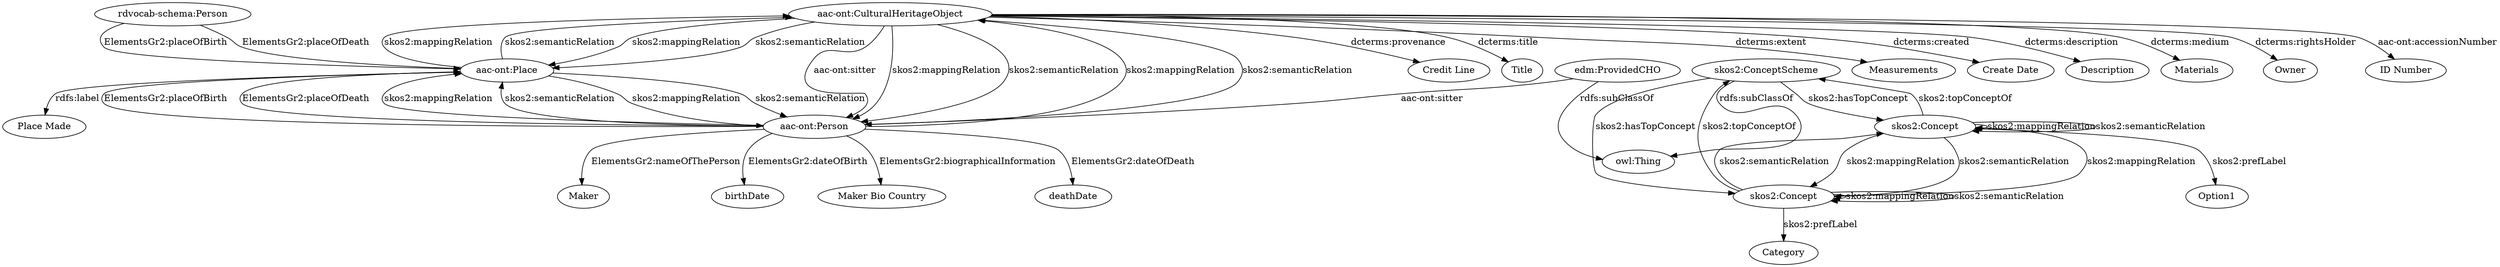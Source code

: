 digraph {
  Owner [type=attribute_name,label=Owner]
  "aac-ont:CulturalHeritageObject1" [type=class_uri,label="aac-ont:CulturalHeritageObject"]
  "ID Number" [type=attribute_name,label="ID Number"]
  "Place Made" [type=attribute_name,label="Place Made"]
  "aac-ont:Place1" [type=class_uri,label="aac-ont:Place"]
  "Credit Line" [type=attribute_name,label="Credit Line"]
  Maker [type=attribute_name,label=Maker]
  "aac-ont:Person1" [type=class_uri,label="aac-ont:Person"]
  Title [type=attribute_name,label=Title]
  Measurements [type=attribute_name,label=Measurements]
  "Create Date" [type=attribute_name,label="Create Date"]
  Description [type=attribute_name,label=Description]
  birthDate [type=attribute_name,label=birthDate]
  "Maker Bio Country" [type=attribute_name,label="Maker Bio Country"]
  Option1 [type=attribute_name,label=Option1]
  "skos2:Concept1" [type=class_uri,label="skos2:Concept"]
  deathDate [type=attribute_name,label=deathDate]
  Category [type=attribute_name,label=Category]
  "skos2:Concept2" [type=class_uri,label="skos2:Concept"]
  Materials [type=attribute_name,label=Materials]
  "rdvocab-schema:Person" [type=class_uri,label="rdvocab-schema:Person"]
  "edm:ProvidedCHO" [type=class_uri,label="edm:ProvidedCHO"]
  "skos2:ConceptScheme" [type=class_uri,label="skos2:ConceptScheme"]
  "owl:Thing" [type=special,label="owl:Thing"]
  "aac-ont:CulturalHeritageObject1" -> Owner [label="dcterms:rightsHolder",type=st_property_uri]
  "aac-ont:CulturalHeritageObject1" -> "ID Number" [label="aac-ont:accessionNumber",type=st_property_uri]
  "aac-ont:Place1" -> "Place Made" [label="rdfs:label",type=st_property_uri]
  "aac-ont:CulturalHeritageObject1" -> "Credit Line" [label="dcterms:provenance",type=st_property_uri]
  "aac-ont:Person1" -> Maker [label="ElementsGr2:nameOfThePerson",type=st_property_uri]
  "aac-ont:CulturalHeritageObject1" -> Title [label="dcterms:title",type=st_property_uri]
  "aac-ont:CulturalHeritageObject1" -> Measurements [label="dcterms:extent",type=st_property_uri]
  "aac-ont:CulturalHeritageObject1" -> "Create Date" [label="dcterms:created",type=st_property_uri]
  "aac-ont:CulturalHeritageObject1" -> Description [label="dcterms:description",type=st_property_uri]
  "aac-ont:Person1" -> birthDate [label="ElementsGr2:dateOfBirth",type=st_property_uri]
  "aac-ont:Person1" -> "Maker Bio Country" [label="ElementsGr2:biographicalInformation",type=st_property_uri]
  "skos2:Concept1" -> Option1 [label="skos2:prefLabel",type=st_property_uri]
  "aac-ont:Person1" -> deathDate [label="ElementsGr2:dateOfDeath",type=st_property_uri]
  "skos2:Concept2" -> Category [label="skos2:prefLabel",type=st_property_uri]
  "aac-ont:CulturalHeritageObject1" -> Materials [label="dcterms:medium",type=st_property_uri]
  "aac-ont:CulturalHeritageObject1" -> "aac-ont:Person1" [label="aac-ont:sitter",type=direct_property_uri,weight=1]
  "aac-ont:Person1" -> "aac-ont:Place1" [label="ElementsGr2:placeOfBirth",type=direct_property_uri,weight=1]
  "aac-ont:Person1" -> "aac-ont:Place1" [label="ElementsGr2:placeOfDeath",type=direct_property_uri,weight=1]
  "rdvocab-schema:Person" -> "aac-ont:Place1" [label="ElementsGr2:placeOfBirth",type=direct_property_uri,weight=1]
  "rdvocab-schema:Person" -> "aac-ont:Place1" [label="ElementsGr2:placeOfDeath",type=direct_property_uri,weight=1]
  "edm:ProvidedCHO" -> "aac-ont:Person1" [label="aac-ont:sitter",type=direct_property_uri,weight=1]
  "skos2:Concept1" -> "skos2:Concept1" [label="skos2:mappingRelation",type=direct_property_uri,weight=1]
  "skos2:Concept1" -> "skos2:Concept2" [label="skos2:mappingRelation",type=direct_property_uri,weight=1]
  "skos2:Concept2" -> "skos2:Concept1" [label="skos2:mappingRelation",type=direct_property_uri,weight=1]
  "skos2:Concept2" -> "skos2:Concept2" [label="skos2:mappingRelation",type=direct_property_uri,weight=1]
  "skos2:Concept1" -> "skos2:Concept1" [label="skos2:semanticRelation",type=direct_property_uri,weight=1]
  "skos2:Concept1" -> "skos2:Concept2" [label="skos2:semanticRelation",type=direct_property_uri,weight=1]
  "skos2:Concept2" -> "skos2:Concept1" [label="skos2:semanticRelation",type=direct_property_uri,weight=1]
  "skos2:Concept2" -> "skos2:Concept2" [label="skos2:semanticRelation",type=direct_property_uri,weight=1]
  "skos2:Concept1" -> "skos2:ConceptScheme" [label="skos2:topConceptOf",type=direct_property_uri,weight=1]
  "skos2:Concept2" -> "skos2:ConceptScheme" [label="skos2:topConceptOf",type=direct_property_uri,weight=1]
  "skos2:ConceptScheme" -> "skos2:Concept1" [label="skos2:hasTopConcept",type=direct_property_uri,weight=1]
  "skos2:ConceptScheme" -> "skos2:Concept2" [label="skos2:hasTopConcept",type=direct_property_uri,weight=1]
  "aac-ont:CulturalHeritageObject1" -> "aac-ont:Place1" [label="skos2:mappingRelation",type=inherited,weight=4]
  "aac-ont:CulturalHeritageObject1" -> "aac-ont:Place1" [label="skos2:semanticRelation",type=inherited,weight=4]
  "aac-ont:CulturalHeritageObject1" -> "aac-ont:Person1" [label="skos2:mappingRelation",type=inherited,weight=4]
  "aac-ont:CulturalHeritageObject1" -> "aac-ont:Person1" [label="skos2:semanticRelation",type=inherited,weight=4]
  "aac-ont:Place1" -> "aac-ont:CulturalHeritageObject1" [label="skos2:mappingRelation",type=inherited,weight=4]
  "aac-ont:Place1" -> "aac-ont:CulturalHeritageObject1" [label="skos2:semanticRelation",type=inherited,weight=4]
  "aac-ont:Place1" -> "aac-ont:Person1" [label="skos2:mappingRelation",type=inherited,weight=4]
  "aac-ont:Place1" -> "aac-ont:Person1" [label="skos2:semanticRelation",type=inherited,weight=4]
  "aac-ont:Person1" -> "aac-ont:CulturalHeritageObject1" [label="skos2:mappingRelation",type=inherited,weight=4]
  "aac-ont:Person1" -> "aac-ont:CulturalHeritageObject1" [label="skos2:semanticRelation",type=inherited,weight=4]
  "aac-ont:Person1" -> "aac-ont:Place1" [label="skos2:mappingRelation",type=inherited,weight=4]
  "aac-ont:Person1" -> "aac-ont:Place1" [label="skos2:semanticRelation",type=inherited,weight=4]
  "edm:ProvidedCHO" -> "owl:Thing" [label="rdfs:subClassOf",type=inherited,weight=0.3333333333333333]
  "skos2:ConceptScheme" -> "owl:Thing" [label="rdfs:subClassOf",type=inherited,weight=0.3333333333333333]
}
